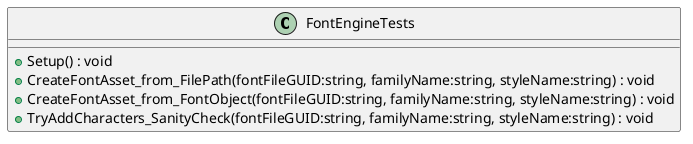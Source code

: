 @startuml
class FontEngineTests {
    + Setup() : void
    + CreateFontAsset_from_FilePath(fontFileGUID:string, familyName:string, styleName:string) : void
    + CreateFontAsset_from_FontObject(fontFileGUID:string, familyName:string, styleName:string) : void
    + TryAddCharacters_SanityCheck(fontFileGUID:string, familyName:string, styleName:string) : void
}
@enduml

